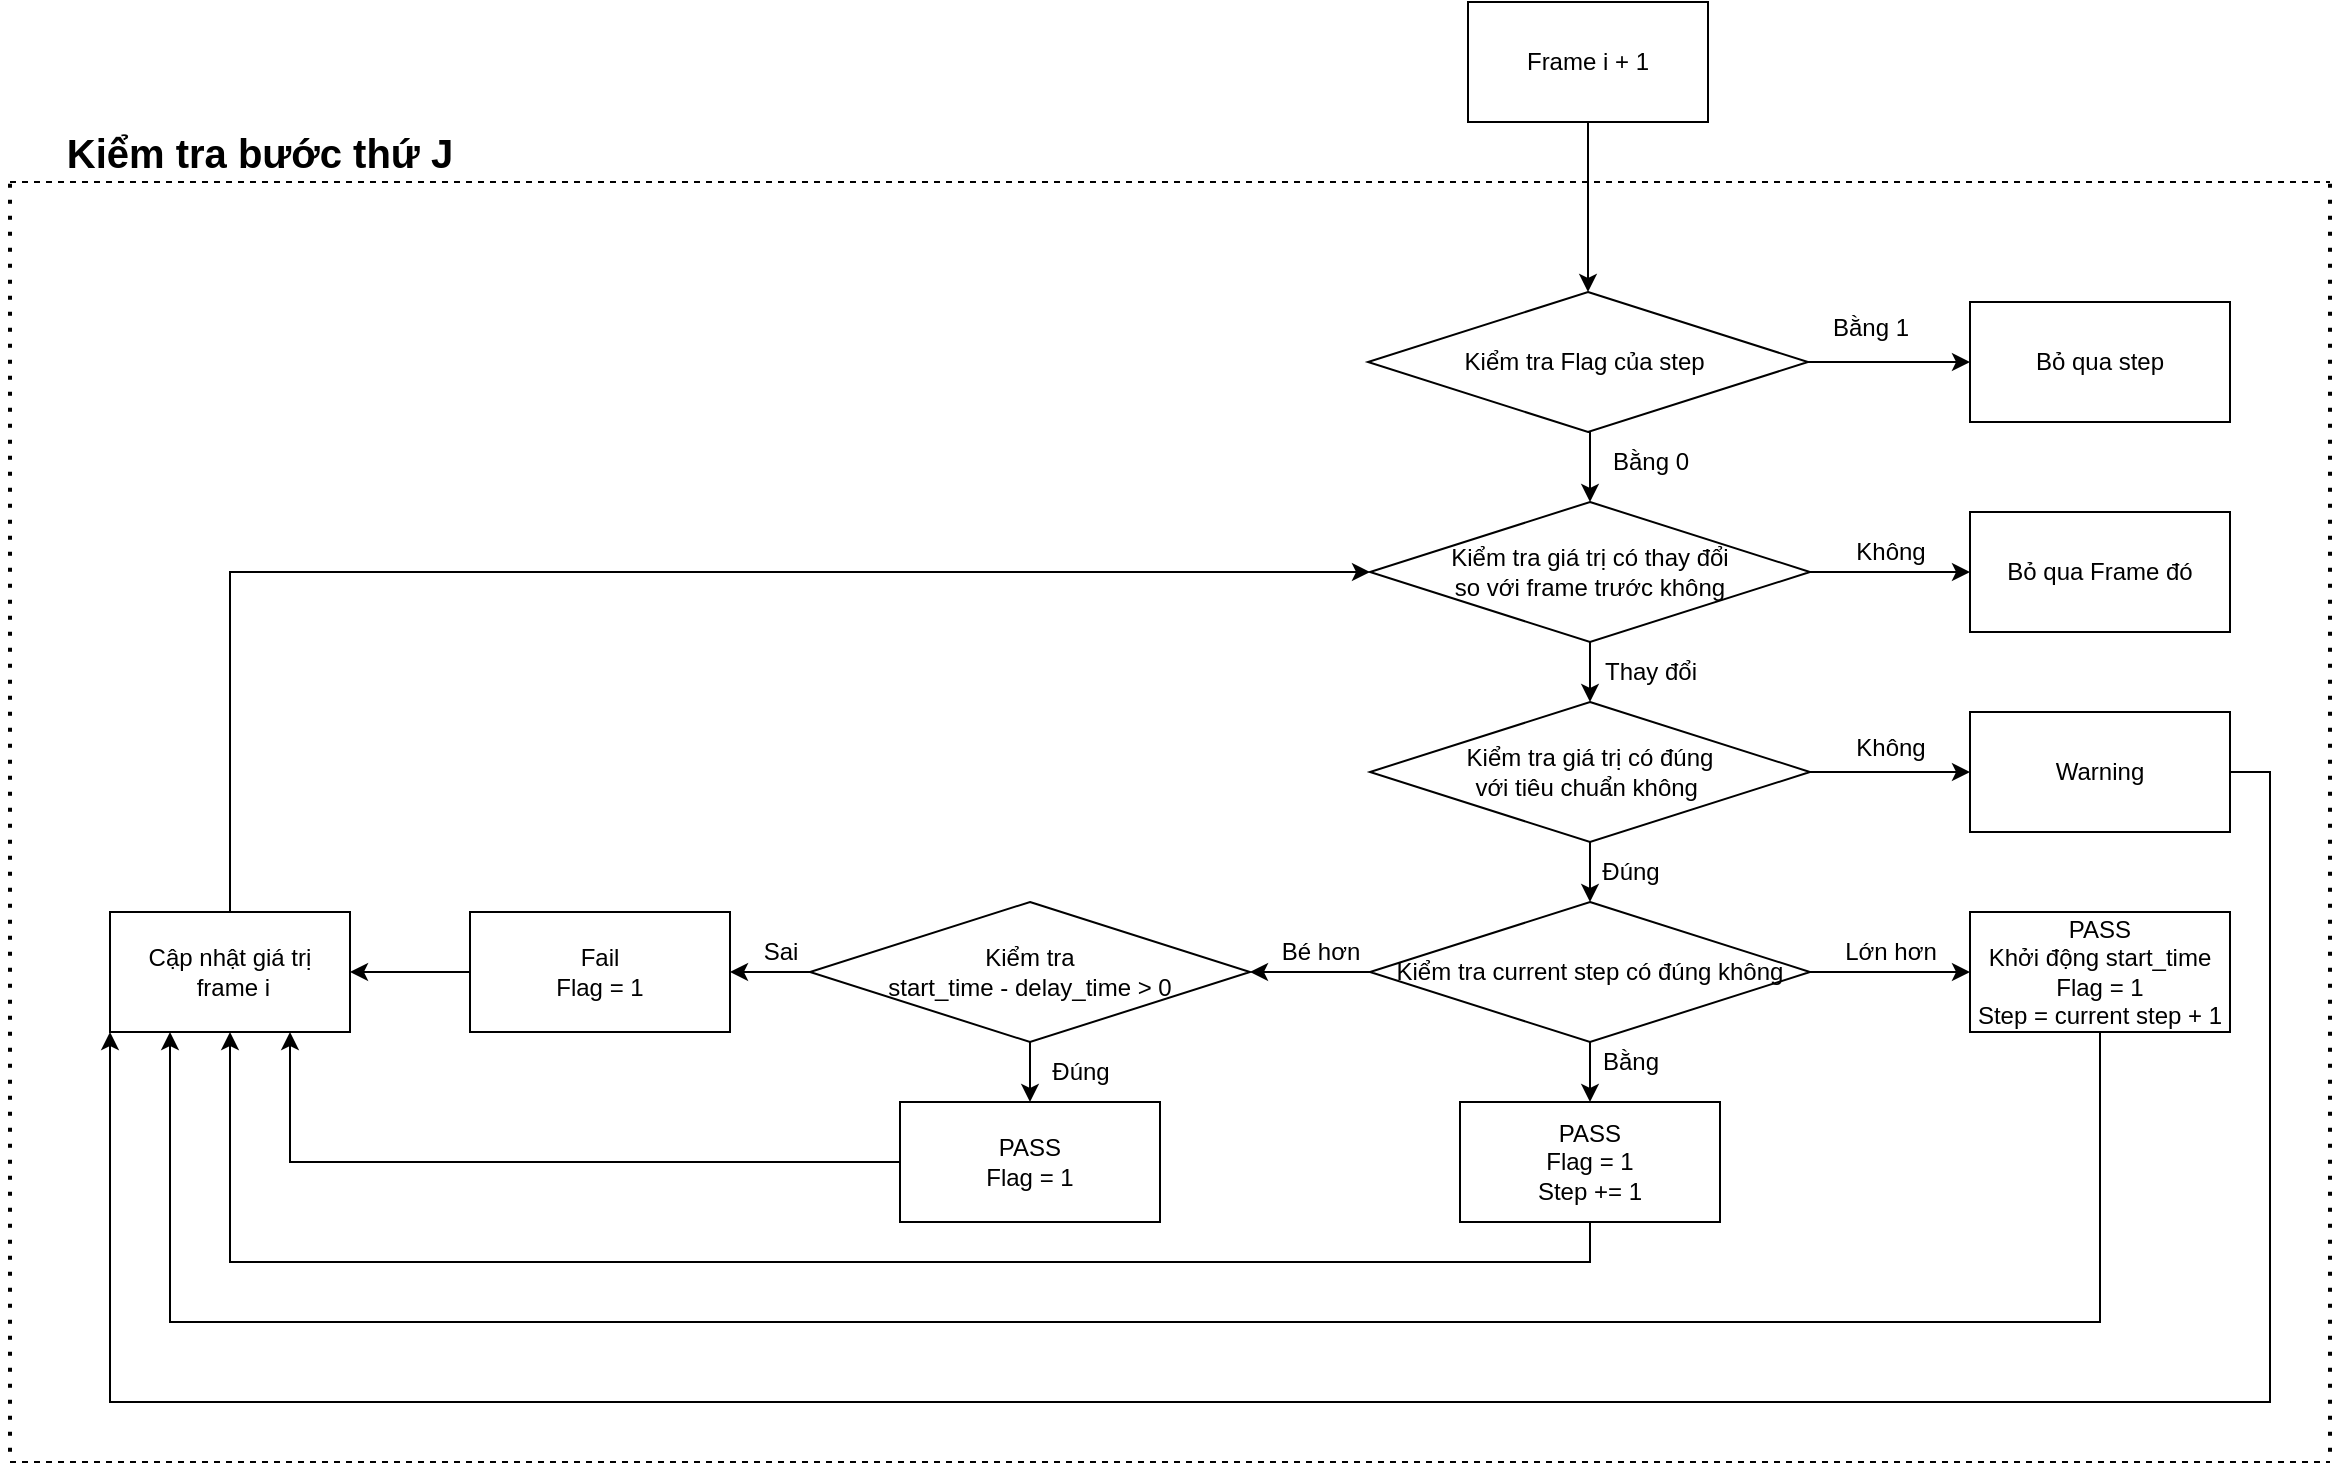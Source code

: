 <mxfile version="24.8.3">
  <diagram name="Page-1" id="9WAtngl2DjqxKQGW9fmi">
    <mxGraphModel dx="2520" dy="2058" grid="1" gridSize="10" guides="1" tooltips="1" connect="1" arrows="1" fold="1" page="1" pageScale="1" pageWidth="850" pageHeight="1100" math="0" shadow="0">
      <root>
        <mxCell id="0" />
        <mxCell id="1" parent="0" />
        <mxCell id="zJ6aimI74YFlfN7VzJeh-1" value="Frame i + 1" style="rounded=0;whiteSpace=wrap;html=1;" vertex="1" parent="1">
          <mxGeometry x="309" y="-220" width="120" height="60" as="geometry" />
        </mxCell>
        <mxCell id="zJ6aimI74YFlfN7VzJeh-10" style="edgeStyle=orthogonalEdgeStyle;rounded=0;orthogonalLoop=1;jettySize=auto;html=1;exitX=1;exitY=0.5;exitDx=0;exitDy=0;entryX=0;entryY=0.5;entryDx=0;entryDy=0;" edge="1" parent="1" source="zJ6aimI74YFlfN7VzJeh-2" target="zJ6aimI74YFlfN7VzJeh-9">
          <mxGeometry relative="1" as="geometry" />
        </mxCell>
        <mxCell id="zJ6aimI74YFlfN7VzJeh-12" style="edgeStyle=orthogonalEdgeStyle;rounded=0;orthogonalLoop=1;jettySize=auto;html=1;exitX=0.5;exitY=1;exitDx=0;exitDy=0;entryX=0.5;entryY=0;entryDx=0;entryDy=0;" edge="1" parent="1" source="zJ6aimI74YFlfN7VzJeh-2">
          <mxGeometry relative="1" as="geometry">
            <mxPoint x="370" y="130" as="targetPoint" />
          </mxGeometry>
        </mxCell>
        <mxCell id="zJ6aimI74YFlfN7VzJeh-2" value="Kiểm tra giá trị có thay đổi&lt;br&gt;so với frame trước không" style="rhombus;whiteSpace=wrap;html=1;" vertex="1" parent="1">
          <mxGeometry x="260" y="30" width="220" height="70" as="geometry" />
        </mxCell>
        <mxCell id="zJ6aimI74YFlfN7VzJeh-9" value="Bỏ qua Frame đó" style="rounded=0;whiteSpace=wrap;html=1;" vertex="1" parent="1">
          <mxGeometry x="560" y="35" width="130" height="60" as="geometry" />
        </mxCell>
        <mxCell id="zJ6aimI74YFlfN7VzJeh-11" value="Không" style="text;html=1;align=center;verticalAlign=middle;resizable=0;points=[];autosize=1;strokeColor=none;fillColor=none;" vertex="1" parent="1">
          <mxGeometry x="490" y="40" width="60" height="30" as="geometry" />
        </mxCell>
        <mxCell id="zJ6aimI74YFlfN7VzJeh-13" value="Thay đổi" style="text;html=1;align=center;verticalAlign=middle;resizable=0;points=[];autosize=1;strokeColor=none;fillColor=none;" vertex="1" parent="1">
          <mxGeometry x="365" y="100" width="70" height="30" as="geometry" />
        </mxCell>
        <mxCell id="zJ6aimI74YFlfN7VzJeh-20" style="edgeStyle=orthogonalEdgeStyle;rounded=0;orthogonalLoop=1;jettySize=auto;html=1;exitX=1;exitY=0.5;exitDx=0;exitDy=0;entryX=0;entryY=0.5;entryDx=0;entryDy=0;" edge="1" parent="1" source="zJ6aimI74YFlfN7VzJeh-14" target="zJ6aimI74YFlfN7VzJeh-18">
          <mxGeometry relative="1" as="geometry" />
        </mxCell>
        <mxCell id="zJ6aimI74YFlfN7VzJeh-25" style="edgeStyle=orthogonalEdgeStyle;rounded=0;orthogonalLoop=1;jettySize=auto;html=1;exitX=0.5;exitY=1;exitDx=0;exitDy=0;entryX=0.5;entryY=0;entryDx=0;entryDy=0;" edge="1" parent="1" source="zJ6aimI74YFlfN7VzJeh-14" target="zJ6aimI74YFlfN7VzJeh-24">
          <mxGeometry relative="1" as="geometry" />
        </mxCell>
        <mxCell id="zJ6aimI74YFlfN7VzJeh-14" value="Kiểm tra giá trị có đúng &lt;br&gt;với tiêu chuẩn không&amp;nbsp;" style="rhombus;whiteSpace=wrap;html=1;" vertex="1" parent="1">
          <mxGeometry x="260" y="130" width="220" height="70" as="geometry" />
        </mxCell>
        <mxCell id="zJ6aimI74YFlfN7VzJeh-65" style="edgeStyle=orthogonalEdgeStyle;rounded=0;orthogonalLoop=1;jettySize=auto;html=1;exitX=1;exitY=0.5;exitDx=0;exitDy=0;entryX=0;entryY=1;entryDx=0;entryDy=0;" edge="1" parent="1" source="zJ6aimI74YFlfN7VzJeh-18" target="zJ6aimI74YFlfN7VzJeh-52">
          <mxGeometry relative="1" as="geometry">
            <Array as="points">
              <mxPoint x="710" y="165" />
              <mxPoint x="710" y="480" />
              <mxPoint x="-370" y="480" />
            </Array>
          </mxGeometry>
        </mxCell>
        <mxCell id="zJ6aimI74YFlfN7VzJeh-18" value="Warning" style="rounded=0;whiteSpace=wrap;html=1;" vertex="1" parent="1">
          <mxGeometry x="560" y="135" width="130" height="60" as="geometry" />
        </mxCell>
        <mxCell id="zJ6aimI74YFlfN7VzJeh-23" value="Không" style="text;html=1;align=center;verticalAlign=middle;resizable=0;points=[];autosize=1;strokeColor=none;fillColor=none;" vertex="1" parent="1">
          <mxGeometry x="490" y="138" width="60" height="30" as="geometry" />
        </mxCell>
        <mxCell id="zJ6aimI74YFlfN7VzJeh-28" style="edgeStyle=orthogonalEdgeStyle;rounded=0;orthogonalLoop=1;jettySize=auto;html=1;exitX=1;exitY=0.5;exitDx=0;exitDy=0;entryX=0;entryY=0.5;entryDx=0;entryDy=0;" edge="1" parent="1" source="zJ6aimI74YFlfN7VzJeh-24" target="zJ6aimI74YFlfN7VzJeh-26">
          <mxGeometry relative="1" as="geometry" />
        </mxCell>
        <mxCell id="zJ6aimI74YFlfN7VzJeh-31" style="edgeStyle=orthogonalEdgeStyle;rounded=0;orthogonalLoop=1;jettySize=auto;html=1;exitX=0.5;exitY=1;exitDx=0;exitDy=0;entryX=0.5;entryY=0;entryDx=0;entryDy=0;" edge="1" parent="1" source="zJ6aimI74YFlfN7VzJeh-24" target="zJ6aimI74YFlfN7VzJeh-27">
          <mxGeometry relative="1" as="geometry" />
        </mxCell>
        <mxCell id="zJ6aimI74YFlfN7VzJeh-35" style="edgeStyle=orthogonalEdgeStyle;rounded=0;orthogonalLoop=1;jettySize=auto;html=1;exitX=0;exitY=0.5;exitDx=0;exitDy=0;entryX=1;entryY=0.5;entryDx=0;entryDy=0;" edge="1" parent="1" source="zJ6aimI74YFlfN7VzJeh-24">
          <mxGeometry relative="1" as="geometry">
            <mxPoint x="200" y="265" as="targetPoint" />
          </mxGeometry>
        </mxCell>
        <mxCell id="zJ6aimI74YFlfN7VzJeh-24" value="Kiểm tra current step có đúng không" style="rhombus;whiteSpace=wrap;html=1;" vertex="1" parent="1">
          <mxGeometry x="260" y="230" width="220" height="70" as="geometry" />
        </mxCell>
        <mxCell id="zJ6aimI74YFlfN7VzJeh-56" style="edgeStyle=orthogonalEdgeStyle;rounded=0;orthogonalLoop=1;jettySize=auto;html=1;exitX=0.5;exitY=1;exitDx=0;exitDy=0;entryX=0.25;entryY=1;entryDx=0;entryDy=0;" edge="1" parent="1" source="zJ6aimI74YFlfN7VzJeh-26" target="zJ6aimI74YFlfN7VzJeh-52">
          <mxGeometry relative="1" as="geometry">
            <Array as="points">
              <mxPoint x="625" y="440" />
              <mxPoint x="-340" y="440" />
            </Array>
          </mxGeometry>
        </mxCell>
        <mxCell id="zJ6aimI74YFlfN7VzJeh-26" value="PASS&lt;br&gt;Khởi động start_time&lt;br&gt;Flag = 1&lt;br&gt;Step = current step + 1" style="rounded=0;whiteSpace=wrap;html=1;" vertex="1" parent="1">
          <mxGeometry x="560" y="235" width="130" height="60" as="geometry" />
        </mxCell>
        <mxCell id="zJ6aimI74YFlfN7VzJeh-53" style="edgeStyle=orthogonalEdgeStyle;rounded=0;orthogonalLoop=1;jettySize=auto;html=1;exitX=0.5;exitY=1;exitDx=0;exitDy=0;entryX=0.5;entryY=1;entryDx=0;entryDy=0;" edge="1" parent="1" source="zJ6aimI74YFlfN7VzJeh-27" target="zJ6aimI74YFlfN7VzJeh-52">
          <mxGeometry relative="1" as="geometry" />
        </mxCell>
        <mxCell id="zJ6aimI74YFlfN7VzJeh-27" value="PASS&lt;br&gt;Flag = 1&lt;br&gt;Step += 1" style="rounded=0;whiteSpace=wrap;html=1;" vertex="1" parent="1">
          <mxGeometry x="305" y="330" width="130" height="60" as="geometry" />
        </mxCell>
        <mxCell id="zJ6aimI74YFlfN7VzJeh-29" value="Lớn hơn" style="text;html=1;align=center;verticalAlign=middle;resizable=0;points=[];autosize=1;strokeColor=none;fillColor=none;" vertex="1" parent="1">
          <mxGeometry x="485" y="240" width="70" height="30" as="geometry" />
        </mxCell>
        <mxCell id="zJ6aimI74YFlfN7VzJeh-32" value="Bằng" style="text;html=1;align=center;verticalAlign=middle;resizable=0;points=[];autosize=1;strokeColor=none;fillColor=none;" vertex="1" parent="1">
          <mxGeometry x="365" y="295" width="50" height="30" as="geometry" />
        </mxCell>
        <mxCell id="zJ6aimI74YFlfN7VzJeh-34" value="Đúng" style="text;html=1;align=center;verticalAlign=middle;resizable=0;points=[];autosize=1;strokeColor=none;fillColor=none;" vertex="1" parent="1">
          <mxGeometry x="365" y="200" width="50" height="30" as="geometry" />
        </mxCell>
        <mxCell id="zJ6aimI74YFlfN7VzJeh-36" value="Bé hơn" style="text;html=1;align=center;verticalAlign=middle;resizable=0;points=[];autosize=1;strokeColor=none;fillColor=none;" vertex="1" parent="1">
          <mxGeometry x="205" y="240" width="60" height="30" as="geometry" />
        </mxCell>
        <mxCell id="zJ6aimI74YFlfN7VzJeh-40" style="edgeStyle=orthogonalEdgeStyle;rounded=0;orthogonalLoop=1;jettySize=auto;html=1;exitX=0.5;exitY=1;exitDx=0;exitDy=0;entryX=0.5;entryY=0;entryDx=0;entryDy=0;" edge="1" parent="1" source="zJ6aimI74YFlfN7VzJeh-38" target="zJ6aimI74YFlfN7VzJeh-39">
          <mxGeometry relative="1" as="geometry" />
        </mxCell>
        <mxCell id="zJ6aimI74YFlfN7VzJeh-44" style="edgeStyle=orthogonalEdgeStyle;rounded=0;orthogonalLoop=1;jettySize=auto;html=1;exitX=0;exitY=0.5;exitDx=0;exitDy=0;entryX=1;entryY=0.5;entryDx=0;entryDy=0;" edge="1" parent="1" source="zJ6aimI74YFlfN7VzJeh-38" target="zJ6aimI74YFlfN7VzJeh-42">
          <mxGeometry relative="1" as="geometry" />
        </mxCell>
        <mxCell id="zJ6aimI74YFlfN7VzJeh-38" value="Kiểm tra &lt;br&gt;start_time - delay_time &amp;gt; 0" style="rhombus;whiteSpace=wrap;html=1;" vertex="1" parent="1">
          <mxGeometry x="-20" y="230" width="220" height="70" as="geometry" />
        </mxCell>
        <mxCell id="zJ6aimI74YFlfN7VzJeh-54" style="edgeStyle=orthogonalEdgeStyle;rounded=0;orthogonalLoop=1;jettySize=auto;html=1;exitX=0;exitY=0.5;exitDx=0;exitDy=0;entryX=0.75;entryY=1;entryDx=0;entryDy=0;" edge="1" parent="1" source="zJ6aimI74YFlfN7VzJeh-39" target="zJ6aimI74YFlfN7VzJeh-52">
          <mxGeometry relative="1" as="geometry" />
        </mxCell>
        <mxCell id="zJ6aimI74YFlfN7VzJeh-39" value="PASS&lt;br&gt;Flag = 1" style="rounded=0;whiteSpace=wrap;html=1;" vertex="1" parent="1">
          <mxGeometry x="25" y="330" width="130" height="60" as="geometry" />
        </mxCell>
        <mxCell id="zJ6aimI74YFlfN7VzJeh-41" value="Đúng" style="text;html=1;align=center;verticalAlign=middle;resizable=0;points=[];autosize=1;strokeColor=none;fillColor=none;" vertex="1" parent="1">
          <mxGeometry x="90" y="300" width="50" height="30" as="geometry" />
        </mxCell>
        <mxCell id="zJ6aimI74YFlfN7VzJeh-55" style="edgeStyle=orthogonalEdgeStyle;rounded=0;orthogonalLoop=1;jettySize=auto;html=1;exitX=0;exitY=0.5;exitDx=0;exitDy=0;entryX=1;entryY=0.5;entryDx=0;entryDy=0;" edge="1" parent="1" source="zJ6aimI74YFlfN7VzJeh-42" target="zJ6aimI74YFlfN7VzJeh-52">
          <mxGeometry relative="1" as="geometry" />
        </mxCell>
        <mxCell id="zJ6aimI74YFlfN7VzJeh-42" value="Fail&lt;br&gt;Flag = 1" style="rounded=0;whiteSpace=wrap;html=1;" vertex="1" parent="1">
          <mxGeometry x="-190" y="235" width="130" height="60" as="geometry" />
        </mxCell>
        <mxCell id="zJ6aimI74YFlfN7VzJeh-43" value="Sai" style="text;html=1;align=center;verticalAlign=middle;resizable=0;points=[];autosize=1;strokeColor=none;fillColor=none;" vertex="1" parent="1">
          <mxGeometry x="-55" y="240" width="40" height="30" as="geometry" />
        </mxCell>
        <mxCell id="zJ6aimI74YFlfN7VzJeh-67" style="edgeStyle=orthogonalEdgeStyle;rounded=0;orthogonalLoop=1;jettySize=auto;html=1;exitX=0.5;exitY=1;exitDx=0;exitDy=0;entryX=0.5;entryY=0;entryDx=0;entryDy=0;" edge="1" parent="1" source="zJ6aimI74YFlfN7VzJeh-46" target="zJ6aimI74YFlfN7VzJeh-2">
          <mxGeometry relative="1" as="geometry" />
        </mxCell>
        <mxCell id="zJ6aimI74YFlfN7VzJeh-68" style="edgeStyle=orthogonalEdgeStyle;rounded=0;orthogonalLoop=1;jettySize=auto;html=1;exitX=1;exitY=0.5;exitDx=0;exitDy=0;entryX=0;entryY=0.5;entryDx=0;entryDy=0;" edge="1" parent="1" source="zJ6aimI74YFlfN7VzJeh-46" target="zJ6aimI74YFlfN7VzJeh-49">
          <mxGeometry relative="1" as="geometry" />
        </mxCell>
        <mxCell id="zJ6aimI74YFlfN7VzJeh-46" value="Kiểm tra Flag của step&amp;nbsp;" style="rhombus;whiteSpace=wrap;html=1;" vertex="1" parent="1">
          <mxGeometry x="259" y="-75" width="220" height="70" as="geometry" />
        </mxCell>
        <mxCell id="zJ6aimI74YFlfN7VzJeh-49" value="Bỏ qua step" style="rounded=0;whiteSpace=wrap;html=1;" vertex="1" parent="1">
          <mxGeometry x="560" y="-70" width="130" height="60" as="geometry" />
        </mxCell>
        <mxCell id="zJ6aimI74YFlfN7VzJeh-71" style="edgeStyle=orthogonalEdgeStyle;rounded=0;orthogonalLoop=1;jettySize=auto;html=1;exitX=0.5;exitY=0;exitDx=0;exitDy=0;entryX=0;entryY=0.5;entryDx=0;entryDy=0;" edge="1" parent="1" source="zJ6aimI74YFlfN7VzJeh-52" target="zJ6aimI74YFlfN7VzJeh-2">
          <mxGeometry relative="1" as="geometry" />
        </mxCell>
        <mxCell id="zJ6aimI74YFlfN7VzJeh-52" value="Cập nhật giá trị&lt;br&gt;&amp;nbsp;frame i" style="rounded=0;whiteSpace=wrap;html=1;" vertex="1" parent="1">
          <mxGeometry x="-370" y="235" width="120" height="60" as="geometry" />
        </mxCell>
        <mxCell id="zJ6aimI74YFlfN7VzJeh-59" value="" style="endArrow=none;dashed=1;html=1;dashPattern=1 3;strokeWidth=2;rounded=0;" edge="1" parent="1">
          <mxGeometry width="50" height="50" relative="1" as="geometry">
            <mxPoint x="-420" y="504.923" as="sourcePoint" />
            <mxPoint x="-420" y="-130" as="targetPoint" />
          </mxGeometry>
        </mxCell>
        <mxCell id="zJ6aimI74YFlfN7VzJeh-61" value="" style="endArrow=none;dashed=1;html=1;dashPattern=1 3;strokeWidth=2;rounded=0;" edge="1" parent="1">
          <mxGeometry width="50" height="50" relative="1" as="geometry">
            <mxPoint x="740" y="504.923" as="sourcePoint" />
            <mxPoint x="740" y="-130" as="targetPoint" />
          </mxGeometry>
        </mxCell>
        <mxCell id="zJ6aimI74YFlfN7VzJeh-62" value="" style="endArrow=none;dashed=1;html=1;rounded=0;" edge="1" parent="1">
          <mxGeometry width="50" height="50" relative="1" as="geometry">
            <mxPoint x="-420" y="510" as="sourcePoint" />
            <mxPoint x="740" y="510" as="targetPoint" />
          </mxGeometry>
        </mxCell>
        <mxCell id="zJ6aimI74YFlfN7VzJeh-64" value="" style="endArrow=none;dashed=1;html=1;rounded=0;" edge="1" parent="1">
          <mxGeometry width="50" height="50" relative="1" as="geometry">
            <mxPoint x="-420" y="-130" as="sourcePoint" />
            <mxPoint x="740" y="-130" as="targetPoint" />
          </mxGeometry>
        </mxCell>
        <mxCell id="zJ6aimI74YFlfN7VzJeh-69" value="Bằng 1" style="text;html=1;align=center;verticalAlign=middle;resizable=0;points=[];autosize=1;strokeColor=none;fillColor=none;" vertex="1" parent="1">
          <mxGeometry x="480" y="-72" width="60" height="30" as="geometry" />
        </mxCell>
        <mxCell id="zJ6aimI74YFlfN7VzJeh-70" value="Bằng 0" style="text;html=1;align=center;verticalAlign=middle;resizable=0;points=[];autosize=1;strokeColor=none;fillColor=none;" vertex="1" parent="1">
          <mxGeometry x="370" y="-5" width="60" height="30" as="geometry" />
        </mxCell>
        <mxCell id="zJ6aimI74YFlfN7VzJeh-72" style="edgeStyle=orthogonalEdgeStyle;rounded=0;orthogonalLoop=1;jettySize=auto;html=1;exitX=0.5;exitY=1;exitDx=0;exitDy=0;entryX=0.5;entryY=0;entryDx=0;entryDy=0;" edge="1" parent="1" source="zJ6aimI74YFlfN7VzJeh-1" target="zJ6aimI74YFlfN7VzJeh-46">
          <mxGeometry relative="1" as="geometry" />
        </mxCell>
        <mxCell id="zJ6aimI74YFlfN7VzJeh-73" value="&lt;b&gt;&lt;font style=&quot;font-size: 20px;&quot;&gt;Kiểm tra bước thứ J&lt;/font&gt;&lt;/b&gt;" style="text;html=1;align=center;verticalAlign=middle;whiteSpace=wrap;rounded=0;" vertex="1" parent="1">
          <mxGeometry x="-425" y="-160" width="260" height="30" as="geometry" />
        </mxCell>
      </root>
    </mxGraphModel>
  </diagram>
</mxfile>
